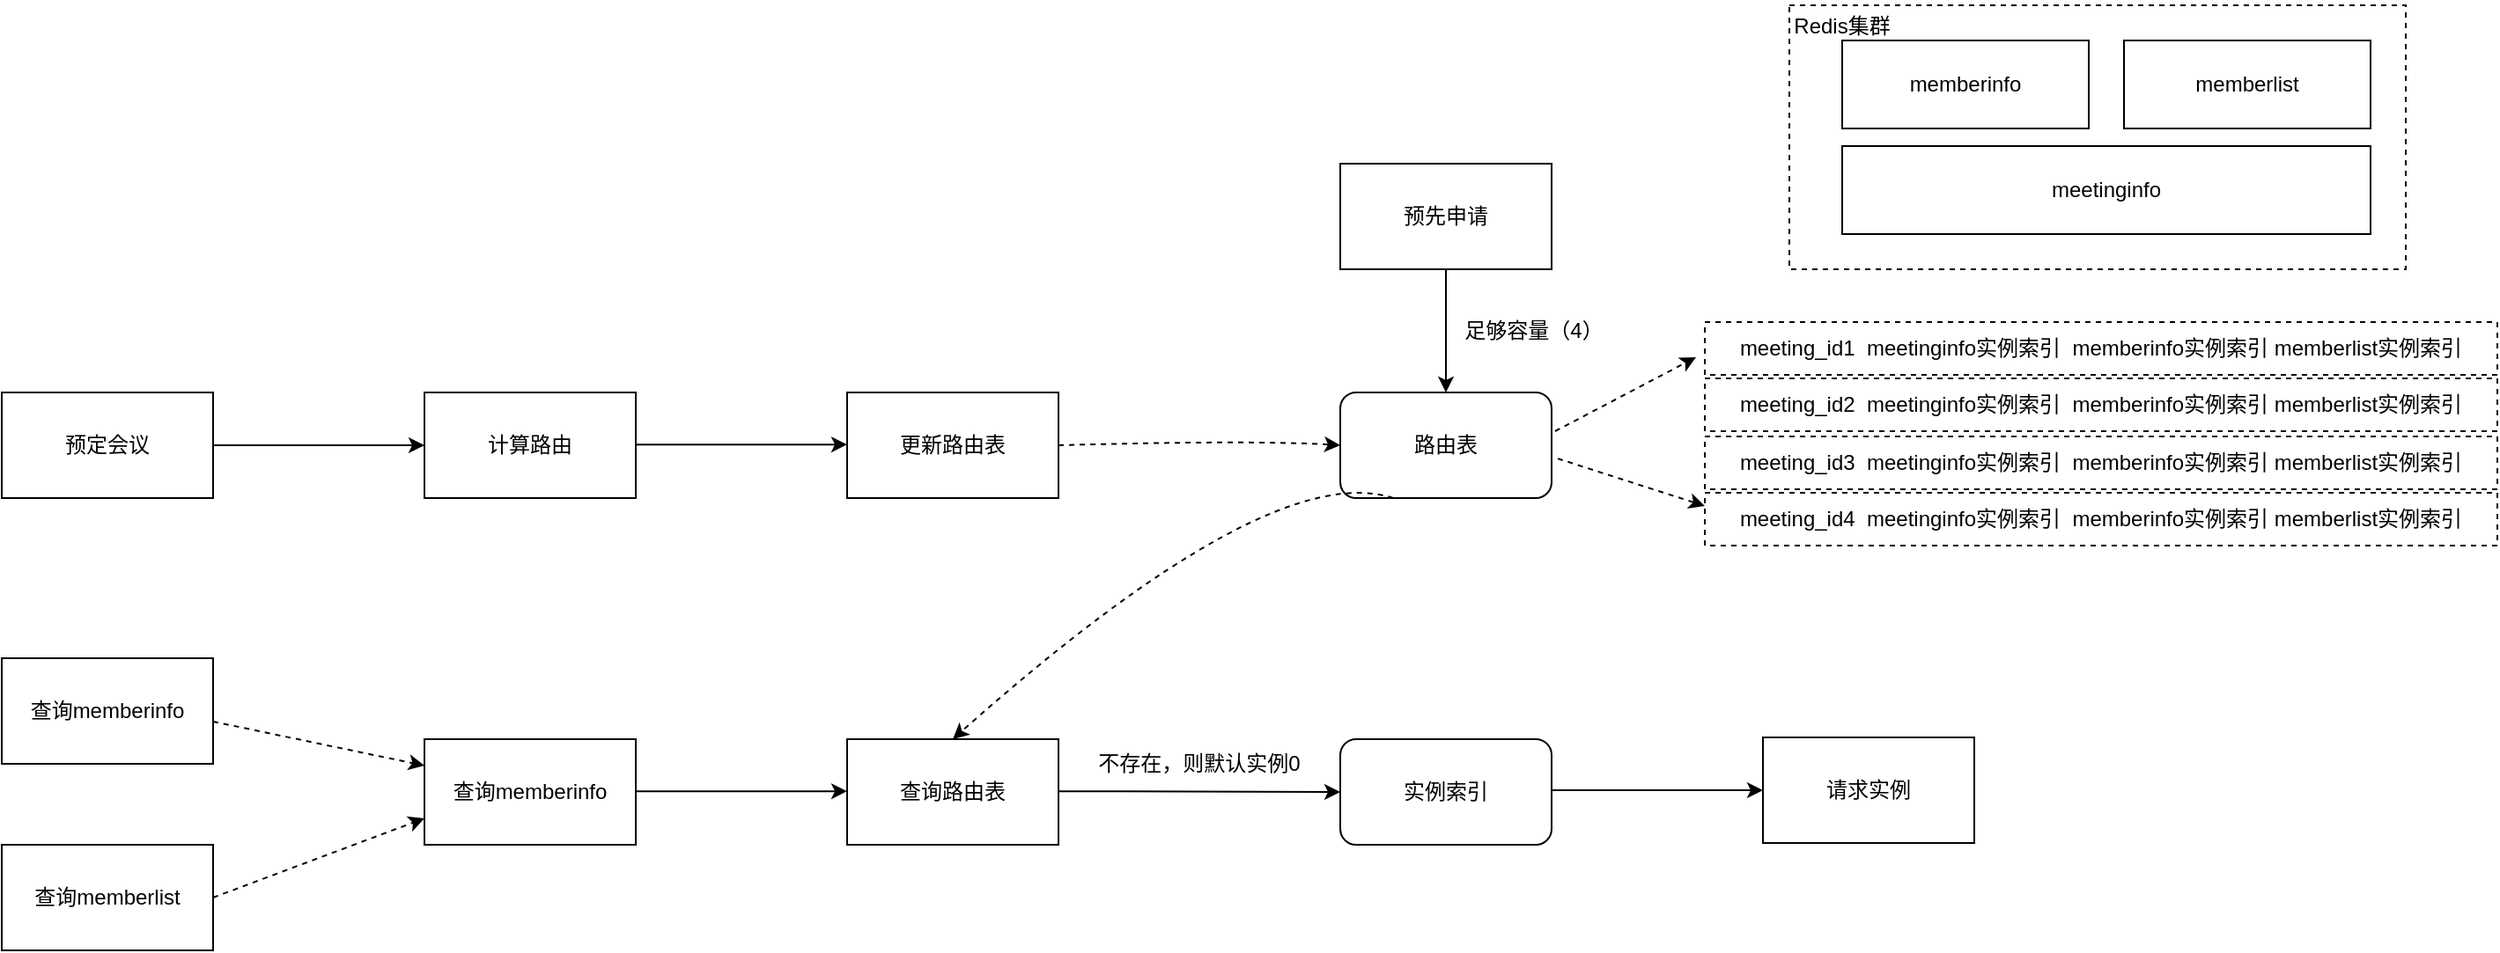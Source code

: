 <mxfile version="20.8.1" type="github">
  <diagram id="jsjYU_Txn0sp7lz1TC-h" name="第 1 页">
    <mxGraphModel dx="1965" dy="1057" grid="1" gridSize="10" guides="1" tooltips="1" connect="1" arrows="1" fold="1" page="1" pageScale="1" pageWidth="827" pageHeight="1169" math="0" shadow="0">
      <root>
        <mxCell id="0" />
        <mxCell id="1" parent="0" />
        <mxCell id="PvWVyQyE4sZmbcHrZHed-1" value="路由表" style="rounded=1;whiteSpace=wrap;html=1;" vertex="1" parent="1">
          <mxGeometry x="860" y="373" width="120" height="60" as="geometry" />
        </mxCell>
        <mxCell id="PvWVyQyE4sZmbcHrZHed-2" value="预先申请" style="rounded=0;whiteSpace=wrap;html=1;" vertex="1" parent="1">
          <mxGeometry x="860" y="243" width="120" height="60" as="geometry" />
        </mxCell>
        <mxCell id="PvWVyQyE4sZmbcHrZHed-3" value="" style="endArrow=classic;html=1;rounded=0;exitX=0.5;exitY=1;exitDx=0;exitDy=0;" edge="1" parent="1" source="PvWVyQyE4sZmbcHrZHed-2" target="PvWVyQyE4sZmbcHrZHed-1">
          <mxGeometry width="50" height="50" relative="1" as="geometry">
            <mxPoint x="650" y="733" as="sourcePoint" />
            <mxPoint x="700" y="683" as="targetPoint" />
          </mxGeometry>
        </mxCell>
        <mxCell id="PvWVyQyE4sZmbcHrZHed-4" value="足够容量（4）" style="rounded=0;whiteSpace=wrap;html=1;fillColor=none;strokeColor=none;" vertex="1" parent="1">
          <mxGeometry x="920" y="323" width="100" height="30" as="geometry" />
        </mxCell>
        <mxCell id="PvWVyQyE4sZmbcHrZHed-5" value="meeting_id1&amp;nbsp; meetinginfo实例索引&amp;nbsp; memberinfo实例索引 memberlist实例索引" style="rounded=0;whiteSpace=wrap;html=1;fillColor=none;dashed=1;" vertex="1" parent="1">
          <mxGeometry x="1067" y="333" width="450" height="30" as="geometry" />
        </mxCell>
        <mxCell id="PvWVyQyE4sZmbcHrZHed-6" value="meeting_id2&amp;nbsp; meetinginfo实例索引&amp;nbsp; memberinfo实例索引 memberlist实例索引" style="rounded=0;whiteSpace=wrap;html=1;fillColor=none;dashed=1;" vertex="1" parent="1">
          <mxGeometry x="1067" y="365" width="450" height="30" as="geometry" />
        </mxCell>
        <mxCell id="PvWVyQyE4sZmbcHrZHed-7" value="meeting_id3&amp;nbsp; meetinginfo实例索引&amp;nbsp; memberinfo实例索引 memberlist实例索引" style="rounded=0;whiteSpace=wrap;html=1;fillColor=none;dashed=1;" vertex="1" parent="1">
          <mxGeometry x="1067" y="398" width="450" height="30" as="geometry" />
        </mxCell>
        <mxCell id="PvWVyQyE4sZmbcHrZHed-8" value="meeting_id4&amp;nbsp; meetinginfo实例索引&amp;nbsp; memberinfo实例索引 memberlist实例索引" style="rounded=0;whiteSpace=wrap;html=1;fillColor=none;dashed=1;" vertex="1" parent="1">
          <mxGeometry x="1067" y="430" width="450" height="30" as="geometry" />
        </mxCell>
        <mxCell id="PvWVyQyE4sZmbcHrZHed-9" value="" style="endArrow=classic;html=1;rounded=0;dashed=1;" edge="1" parent="1">
          <mxGeometry width="50" height="50" relative="1" as="geometry">
            <mxPoint x="982" y="395" as="sourcePoint" />
            <mxPoint x="1062" y="353" as="targetPoint" />
          </mxGeometry>
        </mxCell>
        <mxCell id="PvWVyQyE4sZmbcHrZHed-10" value="" style="endArrow=classic;html=1;rounded=0;dashed=1;exitX=1.029;exitY=0.626;exitDx=0;exitDy=0;exitPerimeter=0;entryX=0;entryY=0.25;entryDx=0;entryDy=0;" edge="1" parent="1" source="PvWVyQyE4sZmbcHrZHed-1" target="PvWVyQyE4sZmbcHrZHed-8">
          <mxGeometry width="50" height="50" relative="1" as="geometry">
            <mxPoint x="992" y="405" as="sourcePoint" />
            <mxPoint x="1072" y="363" as="targetPoint" />
          </mxGeometry>
        </mxCell>
        <mxCell id="PvWVyQyE4sZmbcHrZHed-17" value="预定会议" style="rounded=0;whiteSpace=wrap;html=1;" vertex="1" parent="1">
          <mxGeometry x="100" y="373" width="120" height="60" as="geometry" />
        </mxCell>
        <mxCell id="PvWVyQyE4sZmbcHrZHed-18" value="计算路由" style="rounded=0;whiteSpace=wrap;html=1;" vertex="1" parent="1">
          <mxGeometry x="340" y="373" width="120" height="60" as="geometry" />
        </mxCell>
        <mxCell id="PvWVyQyE4sZmbcHrZHed-19" value="更新路由表" style="rounded=0;whiteSpace=wrap;html=1;" vertex="1" parent="1">
          <mxGeometry x="580" y="373" width="120" height="60" as="geometry" />
        </mxCell>
        <mxCell id="PvWVyQyE4sZmbcHrZHed-20" value="" style="rounded=0;whiteSpace=wrap;html=1;dashed=1;fillColor=none;" vertex="1" parent="1">
          <mxGeometry x="1115" y="153" width="350" height="150" as="geometry" />
        </mxCell>
        <mxCell id="PvWVyQyE4sZmbcHrZHed-21" value="meetinginfo" style="rounded=0;whiteSpace=wrap;html=1;fillColor=none;" vertex="1" parent="1">
          <mxGeometry x="1145" y="233" width="300" height="50" as="geometry" />
        </mxCell>
        <mxCell id="PvWVyQyE4sZmbcHrZHed-22" value="memberinfo" style="rounded=0;whiteSpace=wrap;html=1;fillColor=none;" vertex="1" parent="1">
          <mxGeometry x="1145" y="173" width="140" height="50" as="geometry" />
        </mxCell>
        <mxCell id="PvWVyQyE4sZmbcHrZHed-23" value="memberlist" style="rounded=0;whiteSpace=wrap;html=1;fillColor=none;" vertex="1" parent="1">
          <mxGeometry x="1305" y="173" width="140" height="50" as="geometry" />
        </mxCell>
        <mxCell id="PvWVyQyE4sZmbcHrZHed-24" value="Redis集群" style="rounded=0;whiteSpace=wrap;html=1;fillColor=none;strokeColor=none;" vertex="1" parent="1">
          <mxGeometry x="1095" y="150" width="100" height="30" as="geometry" />
        </mxCell>
        <mxCell id="PvWVyQyE4sZmbcHrZHed-25" value="" style="endArrow=classic;html=1;rounded=0;exitX=0.5;exitY=1;exitDx=0;exitDy=0;entryX=0;entryY=0.5;entryDx=0;entryDy=0;" edge="1" parent="1" target="PvWVyQyE4sZmbcHrZHed-18">
          <mxGeometry x="1" y="198" width="50" height="50" relative="1" as="geometry">
            <mxPoint x="220" y="403" as="sourcePoint" />
            <mxPoint x="220" y="473" as="targetPoint" />
            <mxPoint x="-173" y="196" as="offset" />
          </mxGeometry>
        </mxCell>
        <mxCell id="PvWVyQyE4sZmbcHrZHed-26" value="" style="endArrow=classic;html=1;rounded=0;exitX=0.5;exitY=1;exitDx=0;exitDy=0;entryX=0;entryY=0.5;entryDx=0;entryDy=0;" edge="1" parent="1">
          <mxGeometry x="1" y="198" width="50" height="50" relative="1" as="geometry">
            <mxPoint x="460" y="402.58" as="sourcePoint" />
            <mxPoint x="580" y="402.58" as="targetPoint" />
            <mxPoint x="-173" y="196" as="offset" />
          </mxGeometry>
        </mxCell>
        <mxCell id="PvWVyQyE4sZmbcHrZHed-27" value="" style="curved=1;endArrow=classic;html=1;rounded=0;dashed=1;exitX=1;exitY=0.5;exitDx=0;exitDy=0;entryX=0;entryY=0.5;entryDx=0;entryDy=0;" edge="1" parent="1" source="PvWVyQyE4sZmbcHrZHed-19" target="PvWVyQyE4sZmbcHrZHed-1">
          <mxGeometry width="50" height="50" relative="1" as="geometry">
            <mxPoint x="410" y="400" as="sourcePoint" />
            <mxPoint x="460" y="350" as="targetPoint" />
            <Array as="points">
              <mxPoint x="810" y="400" />
            </Array>
          </mxGeometry>
        </mxCell>
        <mxCell id="PvWVyQyE4sZmbcHrZHed-28" value="查询memberinfo" style="rounded=0;whiteSpace=wrap;html=1;" vertex="1" parent="1">
          <mxGeometry x="100" y="524" width="120" height="60" as="geometry" />
        </mxCell>
        <mxCell id="PvWVyQyE4sZmbcHrZHed-29" value="查询memberlist" style="rounded=0;whiteSpace=wrap;html=1;" vertex="1" parent="1">
          <mxGeometry x="100" y="630" width="120" height="60" as="geometry" />
        </mxCell>
        <mxCell id="PvWVyQyE4sZmbcHrZHed-30" value="查询memberinfo" style="rounded=0;whiteSpace=wrap;html=1;" vertex="1" parent="1">
          <mxGeometry x="340" y="570" width="120" height="60" as="geometry" />
        </mxCell>
        <mxCell id="PvWVyQyE4sZmbcHrZHed-31" value="" style="endArrow=classic;html=1;rounded=0;dashed=1;entryX=0;entryY=0.25;entryDx=0;entryDy=0;" edge="1" parent="1" target="PvWVyQyE4sZmbcHrZHed-30">
          <mxGeometry width="50" height="50" relative="1" as="geometry">
            <mxPoint x="220" y="560" as="sourcePoint" />
            <mxPoint x="270" y="510" as="targetPoint" />
          </mxGeometry>
        </mxCell>
        <mxCell id="PvWVyQyE4sZmbcHrZHed-32" value="" style="endArrow=classic;html=1;rounded=0;dashed=1;entryX=0;entryY=0.75;entryDx=0;entryDy=0;exitX=1;exitY=0.5;exitDx=0;exitDy=0;" edge="1" parent="1" source="PvWVyQyE4sZmbcHrZHed-29" target="PvWVyQyE4sZmbcHrZHed-30">
          <mxGeometry width="50" height="50" relative="1" as="geometry">
            <mxPoint x="230" y="570" as="sourcePoint" />
            <mxPoint x="350" y="595" as="targetPoint" />
          </mxGeometry>
        </mxCell>
        <mxCell id="PvWVyQyE4sZmbcHrZHed-33" value="查询路由表" style="rounded=0;whiteSpace=wrap;html=1;" vertex="1" parent="1">
          <mxGeometry x="580" y="570" width="120" height="60" as="geometry" />
        </mxCell>
        <mxCell id="PvWVyQyE4sZmbcHrZHed-34" value="" style="curved=1;endArrow=classic;html=1;rounded=0;dashed=1;exitX=0.25;exitY=1;exitDx=0;exitDy=0;entryX=0.5;entryY=0;entryDx=0;entryDy=0;" edge="1" parent="1" source="PvWVyQyE4sZmbcHrZHed-1" target="PvWVyQyE4sZmbcHrZHed-33">
          <mxGeometry width="50" height="50" relative="1" as="geometry">
            <mxPoint x="710" y="413" as="sourcePoint" />
            <mxPoint x="870" y="413" as="targetPoint" />
            <Array as="points">
              <mxPoint x="820" y="410" />
            </Array>
          </mxGeometry>
        </mxCell>
        <mxCell id="PvWVyQyE4sZmbcHrZHed-35" value="" style="endArrow=classic;html=1;rounded=0;exitX=0.5;exitY=1;exitDx=0;exitDy=0;entryX=0;entryY=0.5;entryDx=0;entryDy=0;" edge="1" parent="1">
          <mxGeometry x="1" y="198" width="50" height="50" relative="1" as="geometry">
            <mxPoint x="460" y="599.58" as="sourcePoint" />
            <mxPoint x="580" y="599.58" as="targetPoint" />
            <mxPoint x="-173" y="196" as="offset" />
          </mxGeometry>
        </mxCell>
        <mxCell id="PvWVyQyE4sZmbcHrZHed-36" value="实例索引" style="rounded=1;whiteSpace=wrap;html=1;" vertex="1" parent="1">
          <mxGeometry x="860" y="570" width="120" height="60" as="geometry" />
        </mxCell>
        <mxCell id="PvWVyQyE4sZmbcHrZHed-37" value="" style="endArrow=classic;html=1;rounded=0;exitX=0.5;exitY=1;exitDx=0;exitDy=0;entryX=0;entryY=0.5;entryDx=0;entryDy=0;" edge="1" parent="1" target="PvWVyQyE4sZmbcHrZHed-36">
          <mxGeometry x="1" y="198" width="50" height="50" relative="1" as="geometry">
            <mxPoint x="700" y="599.58" as="sourcePoint" />
            <mxPoint x="820" y="599.58" as="targetPoint" />
            <mxPoint x="-173" y="196" as="offset" />
          </mxGeometry>
        </mxCell>
        <mxCell id="PvWVyQyE4sZmbcHrZHed-38" value="不存在，则默认实例0" style="rounded=0;whiteSpace=wrap;html=1;fillColor=none;strokeColor=none;" vertex="1" parent="1">
          <mxGeometry x="720" y="569" width="120" height="30" as="geometry" />
        </mxCell>
        <mxCell id="PvWVyQyE4sZmbcHrZHed-39" value="请求实例" style="rounded=0;whiteSpace=wrap;html=1;" vertex="1" parent="1">
          <mxGeometry x="1100" y="569" width="120" height="60" as="geometry" />
        </mxCell>
        <mxCell id="PvWVyQyE4sZmbcHrZHed-40" value="" style="endArrow=classic;html=1;rounded=0;exitX=0.5;exitY=1;exitDx=0;exitDy=0;entryX=0;entryY=0.5;entryDx=0;entryDy=0;" edge="1" parent="1">
          <mxGeometry x="1" y="198" width="50" height="50" relative="1" as="geometry">
            <mxPoint x="980" y="599.0" as="sourcePoint" />
            <mxPoint x="1100" y="599.0" as="targetPoint" />
            <mxPoint x="-173" y="196" as="offset" />
          </mxGeometry>
        </mxCell>
      </root>
    </mxGraphModel>
  </diagram>
</mxfile>
